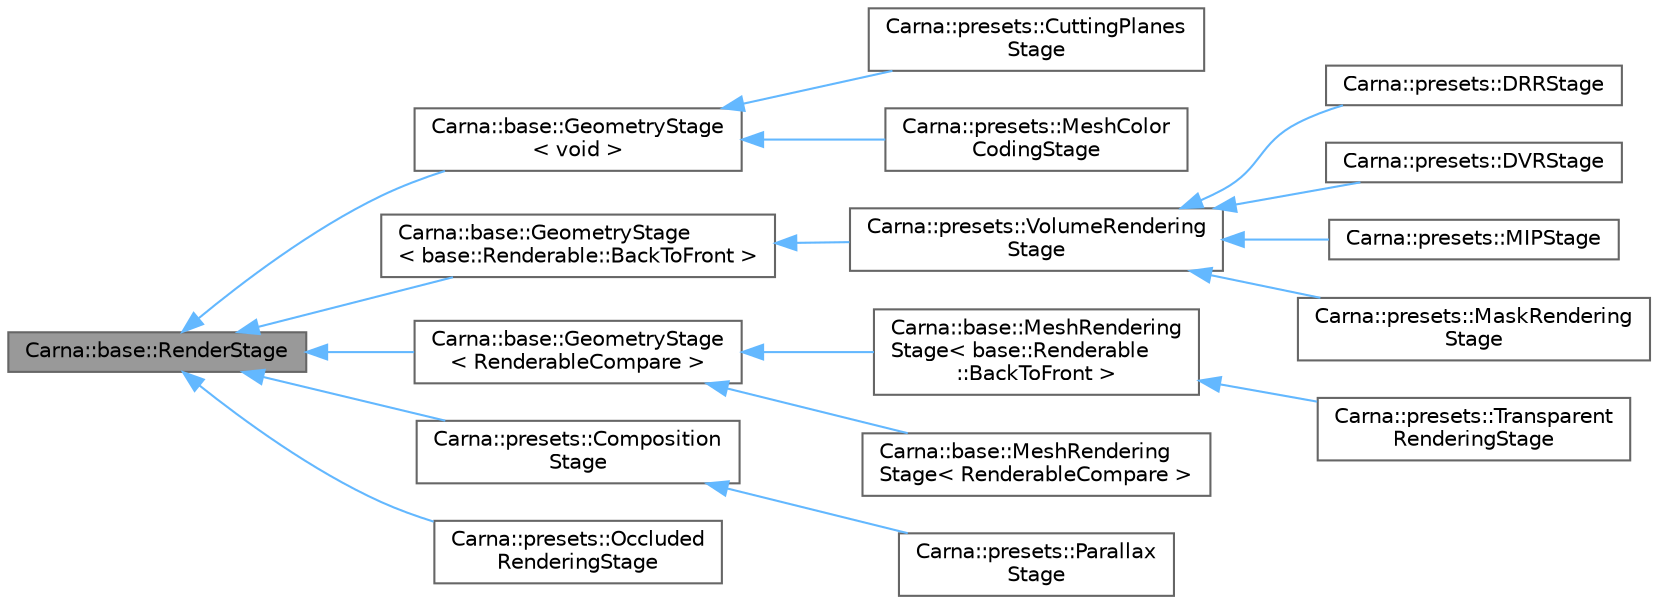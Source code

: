 digraph "Carna::base::RenderStage"
{
 // LATEX_PDF_SIZE
  bgcolor="transparent";
  edge [fontname=Helvetica,fontsize=10,labelfontname=Helvetica,labelfontsize=10];
  node [fontname=Helvetica,fontsize=10,shape=box,height=0.2,width=0.4];
  rankdir="LR";
  Node1 [id="Node000001",label="Carna::base::RenderStage",height=0.2,width=0.4,color="gray40", fillcolor="grey60", style="filled", fontcolor="black",tooltip="Base abstract class of each rendering stage. Refer to the documentation of the rendering process."];
  Node1 -> Node2 [id="edge1_Node000001_Node000002",dir="back",color="steelblue1",style="solid",tooltip=" "];
  Node2 [id="Node000002",label="Carna::base::GeometryStage\l\< void \>",height=0.2,width=0.4,color="gray40", fillcolor="white", style="filled",URL="$classCarna_1_1base_1_1GeometryStage.html",tooltip=" "];
  Node2 -> Node3 [id="edge2_Node000002_Node000003",dir="back",color="steelblue1",style="solid",tooltip=" "];
  Node3 [id="Node000003",label="Carna::presets::CuttingPlanes\lStage",height=0.2,width=0.4,color="gray40", fillcolor="white", style="filled",URL="$classCarna_1_1presets_1_1CuttingPlanesStage.html",tooltip="Renders cutting planes of volume geometries in the scene."];
  Node2 -> Node4 [id="edge3_Node000002_Node000004",dir="back",color="steelblue1",style="solid",tooltip=" "];
  Node4 [id="Node000004",label="Carna::presets::MeshColor\lCodingStage",height=0.2,width=0.4,color="gray40", fillcolor="white", style="filled",URL="$classCarna_1_1presets_1_1MeshColorCodingStage.html",tooltip="Implements a simple interface for mapping frame coordinates to base::Mesh objects."];
  Node1 -> Node5 [id="edge4_Node000001_Node000005",dir="back",color="steelblue1",style="solid",tooltip=" "];
  Node5 [id="Node000005",label="Carna::base::GeometryStage\l\< base::Renderable::BackToFront \>",height=0.2,width=0.4,color="gray40", fillcolor="white", style="filled",URL="$classCarna_1_1base_1_1GeometryStage.html",tooltip=" "];
  Node5 -> Node6 [id="edge5_Node000005_Node000006",dir="back",color="steelblue1",style="solid",tooltip=" "];
  Node6 [id="Node000006",label="Carna::presets::VolumeRendering\lStage",height=0.2,width=0.4,color="gray40", fillcolor="white", style="filled",URL="$classCarna_1_1presets_1_1VolumeRenderingStage.html",tooltip="Defines abstract base class for rendering stages that render volume geometries in the scene."];
  Node6 -> Node7 [id="edge6_Node000006_Node000007",dir="back",color="steelblue1",style="solid",tooltip=" "];
  Node7 [id="Node000007",label="Carna::presets::DRRStage",height=0.2,width=0.4,color="gray40", fillcolor="white", style="filled",URL="$classCarna_1_1presets_1_1DRRStage.html",tooltip="Renders digital radiograph reconstructs of volume geometries in the scene."];
  Node6 -> Node8 [id="edge7_Node000006_Node000008",dir="back",color="steelblue1",style="solid",tooltip=" "];
  Node8 [id="Node000008",label="Carna::presets::DVRStage",height=0.2,width=0.4,color="gray40", fillcolor="white", style="filled",URL="$classCarna_1_1presets_1_1DVRStage.html",tooltip="Performs direct volume renderings of the volume geometries in the scene."];
  Node6 -> Node9 [id="edge8_Node000006_Node000009",dir="back",color="steelblue1",style="solid",tooltip=" "];
  Node9 [id="Node000009",label="Carna::presets::MIPStage",height=0.2,width=0.4,color="gray40", fillcolor="white", style="filled",URL="$classCarna_1_1presets_1_1MIPStage.html",tooltip="Renders maximum intensity projections of volume geometries in the scene."];
  Node6 -> Node10 [id="edge9_Node000006_Node000010",dir="back",color="steelblue1",style="solid",tooltip=" "];
  Node10 [id="Node000010",label="Carna::presets::MaskRendering\lStage",height=0.2,width=0.4,color="gray40", fillcolor="white", style="filled",URL="$classCarna_1_1presets_1_1MaskRenderingStage.html",tooltip="Renders 3D masks."];
  Node1 -> Node11 [id="edge10_Node000001_Node000011",dir="back",color="steelblue1",style="solid",tooltip=" "];
  Node11 [id="Node000011",label="Carna::base::GeometryStage\l\< RenderableCompare \>",height=0.2,width=0.4,color="gray40", fillcolor="white", style="filled",URL="$classCarna_1_1base_1_1GeometryStage.html",tooltip="Partially implements a rendering stage that uses at least one render queue for rendering geometry fro..."];
  Node11 -> Node12 [id="edge11_Node000011_Node000012",dir="back",color="steelblue1",style="solid",tooltip=" "];
  Node12 [id="Node000012",label="Carna::base::MeshRendering\lStage\< base::Renderable\l::BackToFront \>",height=0.2,width=0.4,color="gray40", fillcolor="white", style="filled",URL="$classCarna_1_1base_1_1MeshRenderingStage.html",tooltip=" "];
  Node12 -> Node13 [id="edge12_Node000012_Node000013",dir="back",color="steelblue1",style="solid",tooltip=" "];
  Node13 [id="Node000013",label="Carna::presets::Transparent\lRenderingStage",height=0.2,width=0.4,color="gray40", fillcolor="white", style="filled",URL="$classCarna_1_1presets_1_1TransparentRenderingStage.html",tooltip="Implements rendering stage that renders transparent meshes."];
  Node11 -> Node14 [id="edge13_Node000011_Node000014",dir="back",color="steelblue1",style="solid",tooltip=" "];
  Node14 [id="Node000014",label="Carna::base::MeshRendering\lStage\< RenderableCompare \>",height=0.2,width=0.4,color="gray40", fillcolor="white", style="filled",URL="$classCarna_1_1base_1_1MeshRenderingStage.html",tooltip="Implements a geometry rendering stage that renders meshes."];
  Node1 -> Node15 [id="edge14_Node000001_Node000015",dir="back",color="steelblue1",style="solid",tooltip=" "];
  Node15 [id="Node000015",label="Carna::presets::Composition\lStage",height=0.2,width=0.4,color="gray40", fillcolor="white", style="filled",URL="$classCarna_1_1presets_1_1CompositionStage.html",tooltip="Defines rendering stage that combines two other renderings either by putting them next to each other ..."];
  Node15 -> Node16 [id="edge15_Node000015_Node000016",dir="back",color="steelblue1",style="solid",tooltip=" "];
  Node16 [id="Node000016",label="Carna::presets::Parallax\lStage",height=0.2,width=0.4,color="gray40", fillcolor="white", style="filled",URL="$classCarna_1_1presets_1_1ParallaxStage.html",tooltip="Produces stereoscopic renderings."];
  Node1 -> Node17 [id="edge16_Node000001_Node000017",dir="back",color="steelblue1",style="solid",tooltip=" "];
  Node17 [id="Node000017",label="Carna::presets::Occluded\lRenderingStage",height=0.2,width=0.4,color="gray40", fillcolor="white", style="filled",URL="$classCarna_1_1presets_1_1OccludedRenderingStage.html",tooltip="Renders geometry that is actually depth-occluded. The occluded geometry is rendered with reduced opac..."];
}

